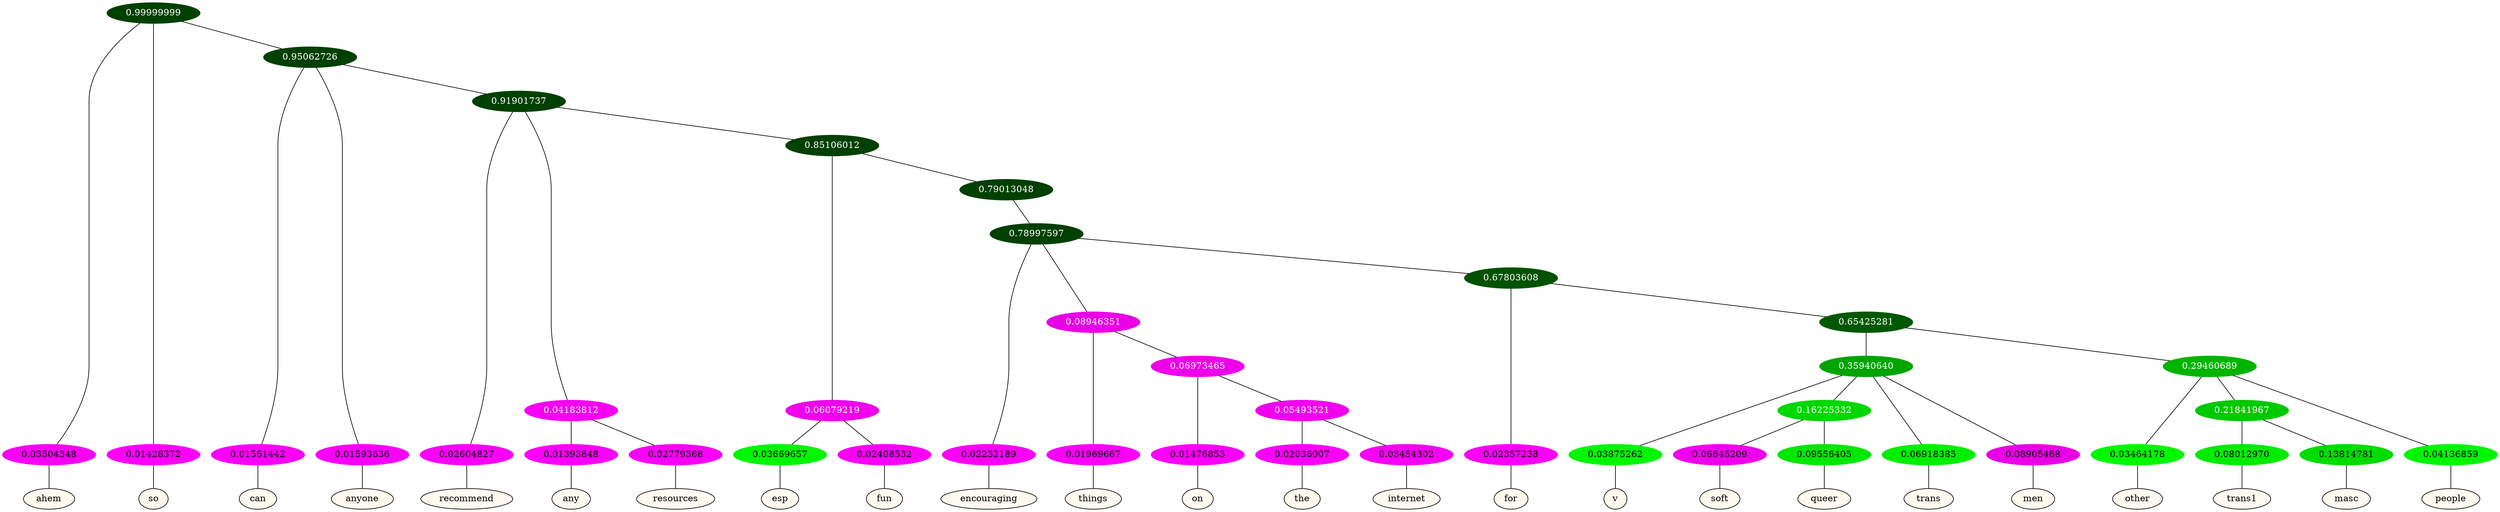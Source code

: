 graph {
	node [format=png height=0.15 nodesep=0.001 ordering=out overlap=prism overlap_scaling=0.01 ranksep=0.001 ratio=0.2 style=filled width=0.15]
	{
		rank=same
		a_w_1 [label=ahem color=black fillcolor=floralwhite style="filled,solid"]
		a_w_2 [label=so color=black fillcolor=floralwhite style="filled,solid"]
		a_w_4 [label=can color=black fillcolor=floralwhite style="filled,solid"]
		a_w_5 [label=anyone color=black fillcolor=floralwhite style="filled,solid"]
		a_w_7 [label=recommend color=black fillcolor=floralwhite style="filled,solid"]
		a_w_10 [label=any color=black fillcolor=floralwhite style="filled,solid"]
		a_w_11 [label=resources color=black fillcolor=floralwhite style="filled,solid"]
		a_w_14 [label=esp color=black fillcolor=floralwhite style="filled,solid"]
		a_w_15 [label=fun color=black fillcolor=floralwhite style="filled,solid"]
		a_w_17 [label=encouraging color=black fillcolor=floralwhite style="filled,solid"]
		a_w_20 [label=things color=black fillcolor=floralwhite style="filled,solid"]
		a_w_24 [label=on color=black fillcolor=floralwhite style="filled,solid"]
		a_w_28 [label=the color=black fillcolor=floralwhite style="filled,solid"]
		a_w_29 [label=internet color=black fillcolor=floralwhite style="filled,solid"]
		a_w_22 [label=for color=black fillcolor=floralwhite style="filled,solid"]
		a_w_30 [label=v color=black fillcolor=floralwhite style="filled,solid"]
		a_w_37 [label=soft color=black fillcolor=floralwhite style="filled,solid"]
		a_w_38 [label=queer color=black fillcolor=floralwhite style="filled,solid"]
		a_w_32 [label=trans color=black fillcolor=floralwhite style="filled,solid"]
		a_w_33 [label=men color=black fillcolor=floralwhite style="filled,solid"]
		a_w_34 [label=other color=black fillcolor=floralwhite style="filled,solid"]
		a_w_39 [label=trans1 color=black fillcolor=floralwhite style="filled,solid"]
		a_w_40 [label=masc color=black fillcolor=floralwhite style="filled,solid"]
		a_w_36 [label=people color=black fillcolor=floralwhite style="filled,solid"]
	}
	a_n_1 -- a_w_1
	a_n_2 -- a_w_2
	a_n_4 -- a_w_4
	a_n_5 -- a_w_5
	a_n_7 -- a_w_7
	a_n_10 -- a_w_10
	a_n_11 -- a_w_11
	a_n_14 -- a_w_14
	a_n_15 -- a_w_15
	a_n_17 -- a_w_17
	a_n_20 -- a_w_20
	a_n_24 -- a_w_24
	a_n_28 -- a_w_28
	a_n_29 -- a_w_29
	a_n_22 -- a_w_22
	a_n_30 -- a_w_30
	a_n_37 -- a_w_37
	a_n_38 -- a_w_38
	a_n_32 -- a_w_32
	a_n_33 -- a_w_33
	a_n_34 -- a_w_34
	a_n_39 -- a_w_39
	a_n_40 -- a_w_40
	a_n_36 -- a_w_36
	{
		rank=same
		a_n_1 [label=0.03504348 color="0.835 1.000 0.965" fontcolor=black]
		a_n_2 [label=0.01428372 color="0.835 1.000 0.986" fontcolor=black]
		a_n_4 [label=0.01561442 color="0.835 1.000 0.984" fontcolor=black]
		a_n_5 [label=0.01593636 color="0.835 1.000 0.984" fontcolor=black]
		a_n_7 [label=0.02604827 color="0.835 1.000 0.974" fontcolor=black]
		a_n_10 [label=0.01393848 color="0.835 1.000 0.986" fontcolor=black]
		a_n_11 [label=0.02779368 color="0.835 1.000 0.972" fontcolor=black]
		a_n_14 [label=0.03669657 color="0.334 1.000 0.963" fontcolor=black]
		a_n_15 [label=0.02408532 color="0.835 1.000 0.976" fontcolor=black]
		a_n_17 [label=0.02232189 color="0.835 1.000 0.978" fontcolor=black]
		a_n_20 [label=0.01969667 color="0.835 1.000 0.980" fontcolor=black]
		a_n_24 [label=0.01476853 color="0.835 1.000 0.985" fontcolor=black]
		a_n_28 [label=0.02036007 color="0.835 1.000 0.980" fontcolor=black]
		a_n_29 [label=0.03454302 color="0.835 1.000 0.965" fontcolor=black]
		a_n_22 [label=0.02357238 color="0.835 1.000 0.976" fontcolor=black]
		a_n_30 [label=0.03875262 color="0.334 1.000 0.961" fontcolor=black]
		a_n_37 [label=0.06645209 color="0.835 1.000 0.934" fontcolor=black]
		a_n_38 [label=0.09556405 color="0.334 1.000 0.904" fontcolor=black]
		a_n_32 [label=0.06918385 color="0.334 1.000 0.931" fontcolor=black]
		a_n_33 [label=0.08905468 color="0.835 1.000 0.911" fontcolor=black]
		a_n_34 [label=0.03464178 color="0.334 1.000 0.965" fontcolor=black]
		a_n_39 [label=0.08012970 color="0.334 1.000 0.920" fontcolor=black]
		a_n_40 [label=0.13814781 color="0.334 1.000 0.862" fontcolor=black]
		a_n_36 [label=0.04136859 color="0.334 1.000 0.959" fontcolor=black]
	}
	a_n_0 [label=0.99999999 color="0.334 1.000 0.250" fontcolor=grey99]
	a_n_0 -- a_n_1
	a_n_0 -- a_n_2
	a_n_3 [label=0.95062726 color="0.334 1.000 0.250" fontcolor=grey99]
	a_n_0 -- a_n_3
	a_n_3 -- a_n_4
	a_n_3 -- a_n_5
	a_n_6 [label=0.91901737 color="0.334 1.000 0.250" fontcolor=grey99]
	a_n_3 -- a_n_6
	a_n_6 -- a_n_7
	a_n_8 [label=0.04183812 color="0.835 1.000 0.958" fontcolor=grey99]
	a_n_6 -- a_n_8
	a_n_9 [label=0.85106012 color="0.334 1.000 0.250" fontcolor=grey99]
	a_n_6 -- a_n_9
	a_n_8 -- a_n_10
	a_n_8 -- a_n_11
	a_n_12 [label=0.06079219 color="0.835 1.000 0.939" fontcolor=grey99]
	a_n_9 -- a_n_12
	a_n_13 [label=0.79013048 color="0.334 1.000 0.250" fontcolor=grey99]
	a_n_9 -- a_n_13
	a_n_12 -- a_n_14
	a_n_12 -- a_n_15
	a_n_16 [label=0.78997597 color="0.334 1.000 0.250" fontcolor=grey99]
	a_n_13 -- a_n_16
	a_n_16 -- a_n_17
	a_n_18 [label=0.08946351 color="0.835 1.000 0.911" fontcolor=grey99]
	a_n_16 -- a_n_18
	a_n_19 [label=0.67803608 color="0.334 1.000 0.322" fontcolor=grey99]
	a_n_16 -- a_n_19
	a_n_18 -- a_n_20
	a_n_21 [label=0.06973465 color="0.835 1.000 0.930" fontcolor=grey99]
	a_n_18 -- a_n_21
	a_n_19 -- a_n_22
	a_n_23 [label=0.65425281 color="0.334 1.000 0.346" fontcolor=grey99]
	a_n_19 -- a_n_23
	a_n_21 -- a_n_24
	a_n_25 [label=0.05493521 color="0.835 1.000 0.945" fontcolor=grey99]
	a_n_21 -- a_n_25
	a_n_26 [label=0.35940640 color="0.334 1.000 0.641" fontcolor=grey99]
	a_n_23 -- a_n_26
	a_n_27 [label=0.29460689 color="0.334 1.000 0.705" fontcolor=grey99]
	a_n_23 -- a_n_27
	a_n_25 -- a_n_28
	a_n_25 -- a_n_29
	a_n_26 -- a_n_30
	a_n_31 [label=0.16225332 color="0.334 1.000 0.838" fontcolor=grey99]
	a_n_26 -- a_n_31
	a_n_26 -- a_n_32
	a_n_26 -- a_n_33
	a_n_27 -- a_n_34
	a_n_35 [label=0.21841967 color="0.334 1.000 0.782" fontcolor=grey99]
	a_n_27 -- a_n_35
	a_n_27 -- a_n_36
	a_n_31 -- a_n_37
	a_n_31 -- a_n_38
	a_n_35 -- a_n_39
	a_n_35 -- a_n_40
}
